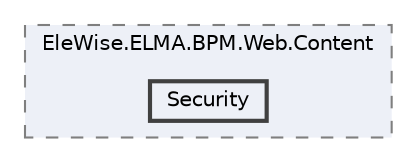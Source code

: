 digraph "Web/Modules/EleWise.ELMA.BPM.Web.Content/Security"
{
 // LATEX_PDF_SIZE
  bgcolor="transparent";
  edge [fontname=Helvetica,fontsize=10,labelfontname=Helvetica,labelfontsize=10];
  node [fontname=Helvetica,fontsize=10,shape=box,height=0.2,width=0.4];
  compound=true
  subgraph clusterdir_fdf001463744d38516fc527aa2ea06db {
    graph [ bgcolor="#edf0f7", pencolor="grey50", label="EleWise.ELMA.BPM.Web.Content", fontname=Helvetica,fontsize=10 style="filled,dashed", URL="dir_fdf001463744d38516fc527aa2ea06db.html",tooltip=""]
  dir_778f9ba126d86699477d77e1d1f03ab7 [label="Security", fillcolor="#edf0f7", color="grey25", style="filled,bold", URL="dir_778f9ba126d86699477d77e1d1f03ab7.html",tooltip=""];
  }
}
